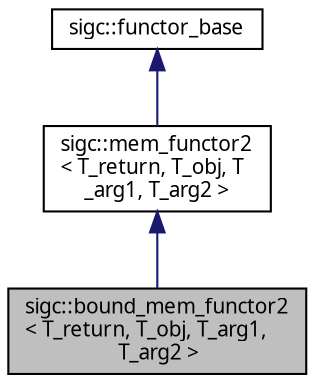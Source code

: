 digraph "sigc::bound_mem_functor2&lt; T_return, T_obj, T_arg1, T_arg2 &gt;"
{
  edge [fontname="Sans",fontsize="10",labelfontname="Sans",labelfontsize="10"];
  node [fontname="Sans",fontsize="10",shape=record];
  Node1 [label="sigc::bound_mem_functor2\l\< T_return, T_obj, T_arg1,\l T_arg2 \>",height=0.2,width=0.4,color="black", fillcolor="grey75", style="filled" fontcolor="black"];
  Node2 -> Node1 [dir="back",color="midnightblue",fontsize="10",style="solid",fontname="Sans"];
  Node2 [label="sigc::mem_functor2\l\< T_return, T_obj, T\l_arg1, T_arg2 \>",height=0.2,width=0.4,color="black", fillcolor="white", style="filled",URL="$classsigc_1_1mem__functor2.html",tooltip="mem_functor2 wraps methods with 2 argument(s)."];
  Node3 -> Node2 [dir="back",color="midnightblue",fontsize="10",style="solid",fontname="Sans"];
  Node3 [label="sigc::functor_base",height=0.2,width=0.4,color="black", fillcolor="white", style="filled",URL="$structsigc_1_1functor__base.html",tooltip="A hint to the compiler."];
}
